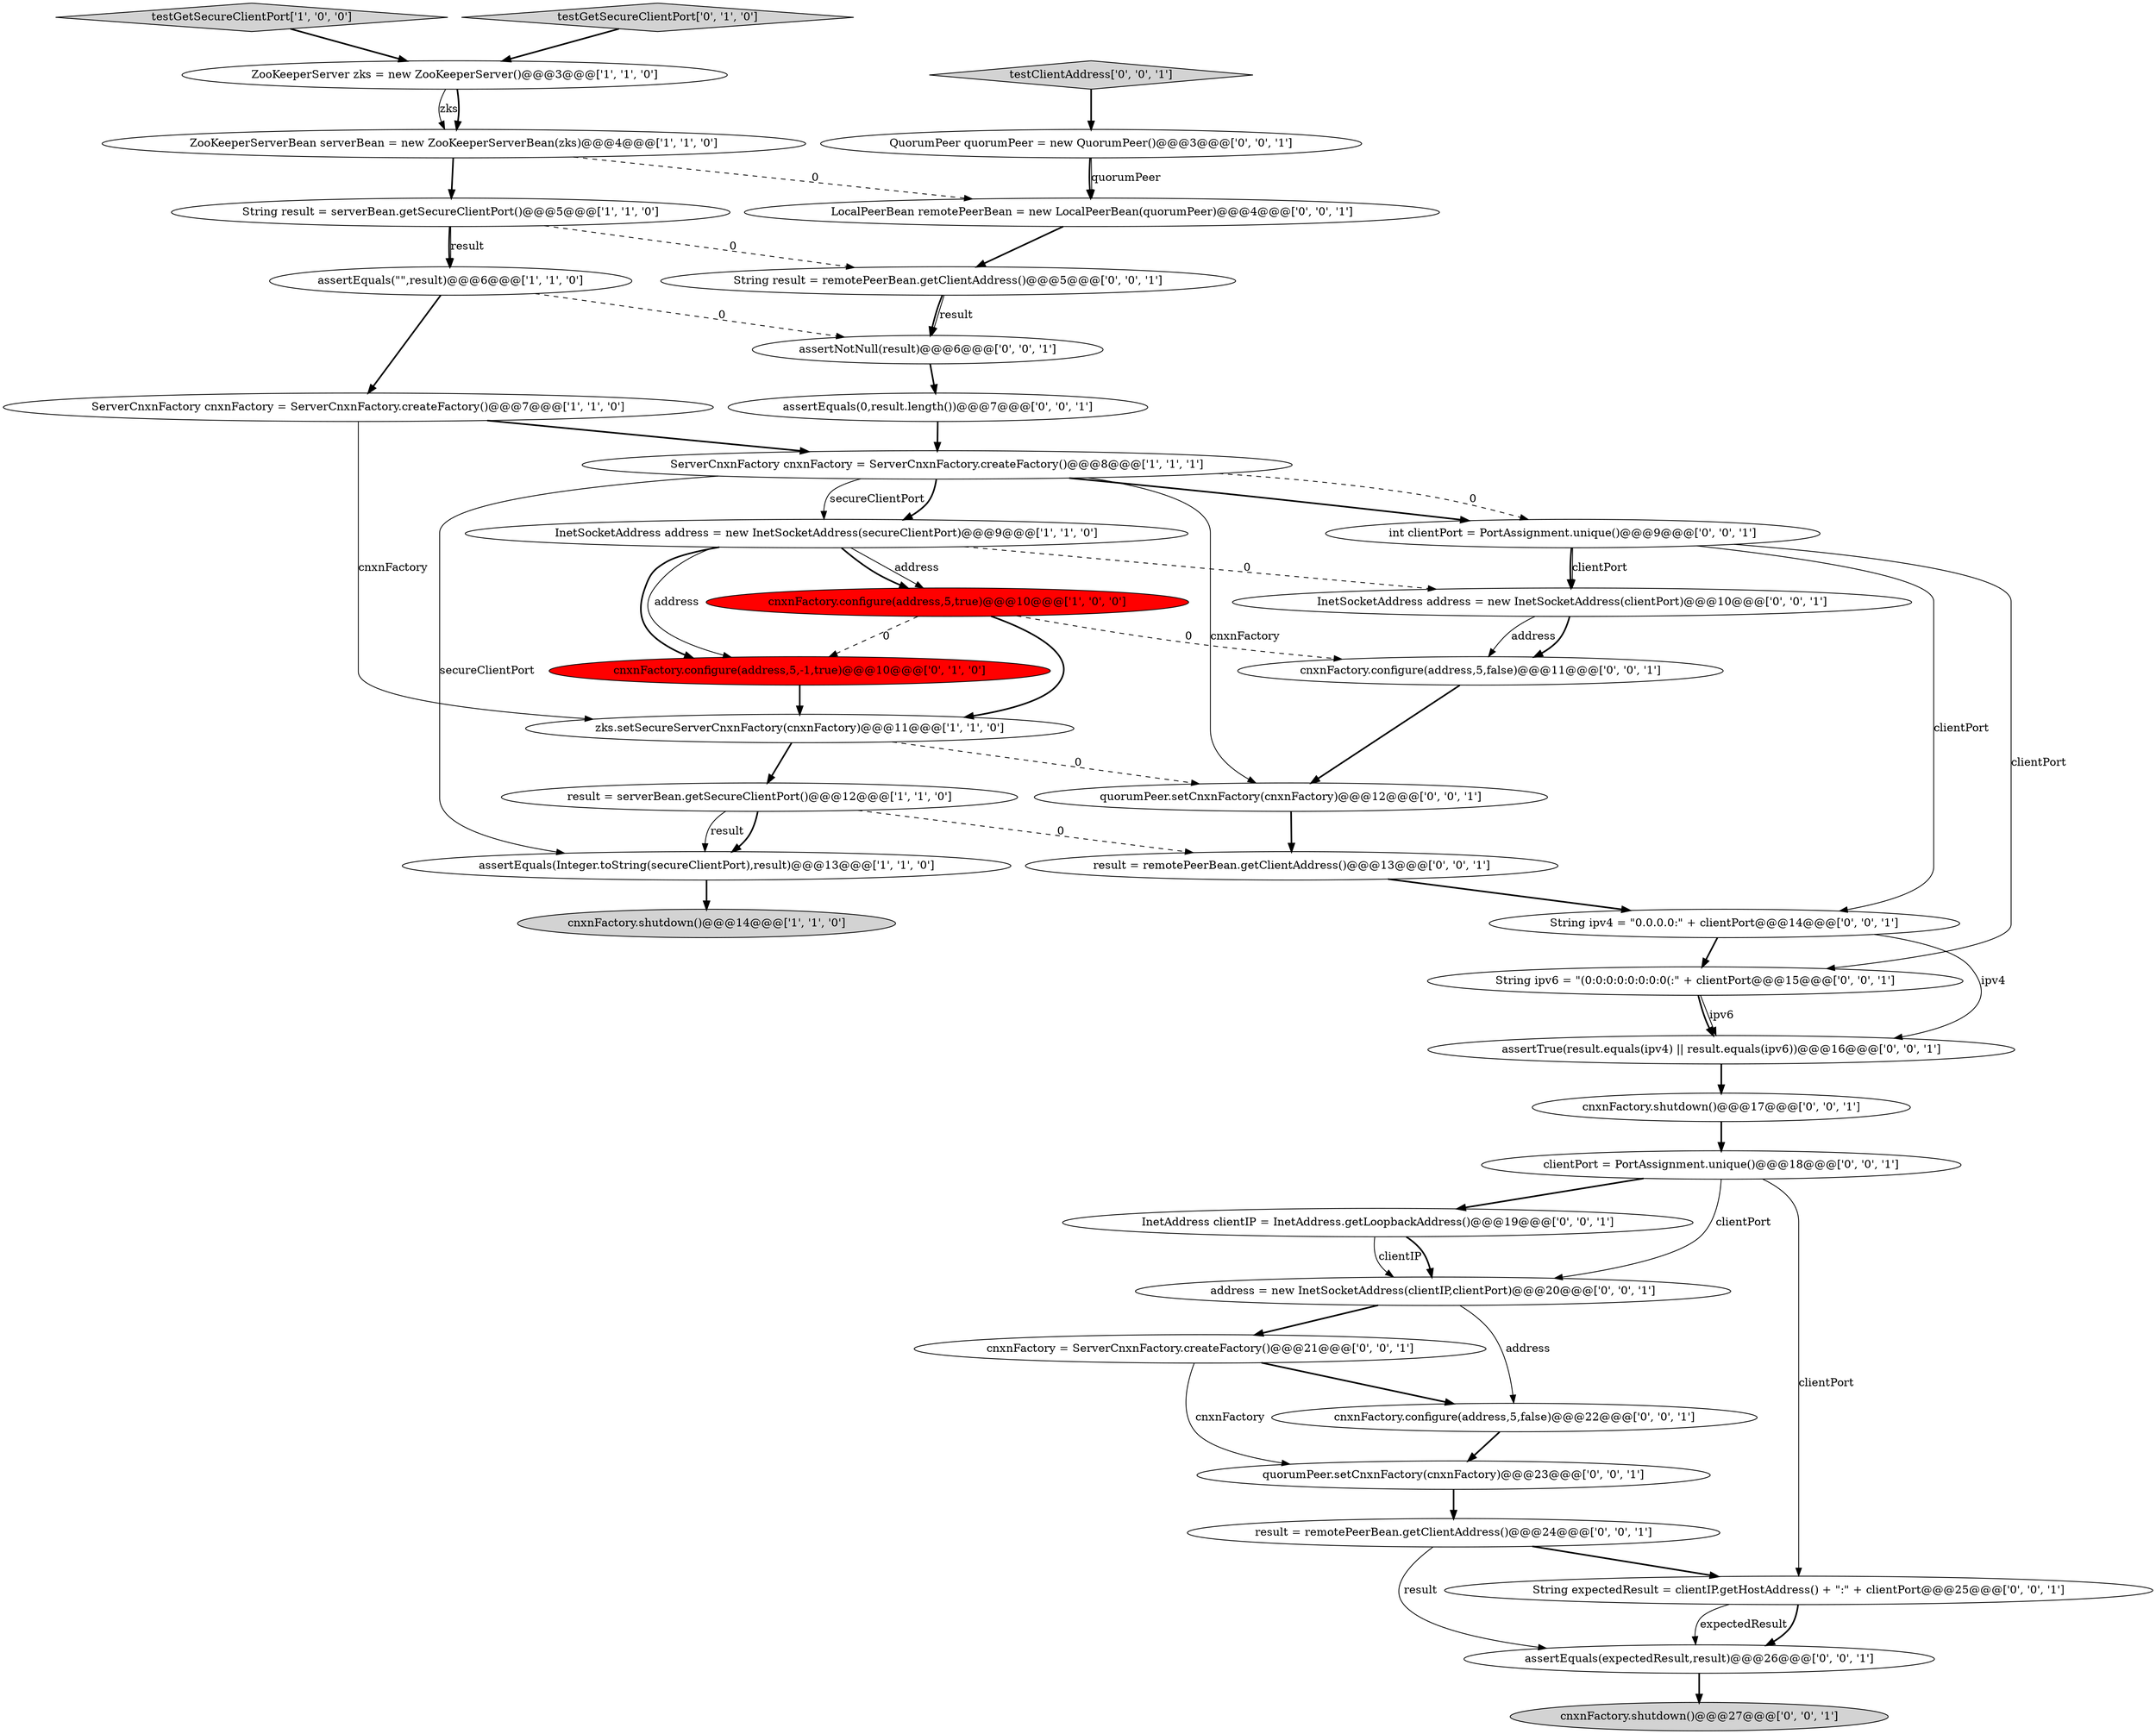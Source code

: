 digraph {
12 [style = filled, label = "cnxnFactory.configure(address,5,true)@@@10@@@['1', '0', '0']", fillcolor = red, shape = ellipse image = "AAA1AAABBB1BBB"];
16 [style = filled, label = "quorumPeer.setCnxnFactory(cnxnFactory)@@@23@@@['0', '0', '1']", fillcolor = white, shape = ellipse image = "AAA0AAABBB3BBB"];
0 [style = filled, label = "ZooKeeperServerBean serverBean = new ZooKeeperServerBean(zks)@@@4@@@['1', '1', '0']", fillcolor = white, shape = ellipse image = "AAA0AAABBB1BBB"];
32 [style = filled, label = "String ipv6 = \"(0:0:0:0:0:0:0:0(:\" + clientPort@@@15@@@['0', '0', '1']", fillcolor = white, shape = ellipse image = "AAA0AAABBB3BBB"];
19 [style = filled, label = "String expectedResult = clientIP.getHostAddress() + \":\" + clientPort@@@25@@@['0', '0', '1']", fillcolor = white, shape = ellipse image = "AAA0AAABBB3BBB"];
39 [style = filled, label = "cnxnFactory.shutdown()@@@17@@@['0', '0', '1']", fillcolor = white, shape = ellipse image = "AAA0AAABBB3BBB"];
21 [style = filled, label = "cnxnFactory = ServerCnxnFactory.createFactory()@@@21@@@['0', '0', '1']", fillcolor = white, shape = ellipse image = "AAA0AAABBB3BBB"];
37 [style = filled, label = "quorumPeer.setCnxnFactory(cnxnFactory)@@@12@@@['0', '0', '1']", fillcolor = white, shape = ellipse image = "AAA0AAABBB3BBB"];
4 [style = filled, label = "String result = serverBean.getSecureClientPort()@@@5@@@['1', '1', '0']", fillcolor = white, shape = ellipse image = "AAA0AAABBB1BBB"];
7 [style = filled, label = "testGetSecureClientPort['1', '0', '0']", fillcolor = lightgray, shape = diamond image = "AAA0AAABBB1BBB"];
6 [style = filled, label = "ServerCnxnFactory cnxnFactory = ServerCnxnFactory.createFactory()@@@8@@@['1', '1', '1']", fillcolor = white, shape = ellipse image = "AAA0AAABBB1BBB"];
1 [style = filled, label = "InetSocketAddress address = new InetSocketAddress(secureClientPort)@@@9@@@['1', '1', '0']", fillcolor = white, shape = ellipse image = "AAA0AAABBB1BBB"];
13 [style = filled, label = "cnxnFactory.configure(address,5,-1,true)@@@10@@@['0', '1', '0']", fillcolor = red, shape = ellipse image = "AAA1AAABBB2BBB"];
11 [style = filled, label = "zks.setSecureServerCnxnFactory(cnxnFactory)@@@11@@@['1', '1', '0']", fillcolor = white, shape = ellipse image = "AAA0AAABBB1BBB"];
35 [style = filled, label = "assertEquals(0,result.length())@@@7@@@['0', '0', '1']", fillcolor = white, shape = ellipse image = "AAA0AAABBB3BBB"];
14 [style = filled, label = "testGetSecureClientPort['0', '1', '0']", fillcolor = lightgray, shape = diamond image = "AAA0AAABBB2BBB"];
26 [style = filled, label = "InetSocketAddress address = new InetSocketAddress(clientPort)@@@10@@@['0', '0', '1']", fillcolor = white, shape = ellipse image = "AAA0AAABBB3BBB"];
10 [style = filled, label = "result = serverBean.getSecureClientPort()@@@12@@@['1', '1', '0']", fillcolor = white, shape = ellipse image = "AAA0AAABBB1BBB"];
30 [style = filled, label = "assertTrue(result.equals(ipv4) || result.equals(ipv6))@@@16@@@['0', '0', '1']", fillcolor = white, shape = ellipse image = "AAA0AAABBB3BBB"];
27 [style = filled, label = "cnxnFactory.configure(address,5,false)@@@22@@@['0', '0', '1']", fillcolor = white, shape = ellipse image = "AAA0AAABBB3BBB"];
24 [style = filled, label = "assertNotNull(result)@@@6@@@['0', '0', '1']", fillcolor = white, shape = ellipse image = "AAA0AAABBB3BBB"];
18 [style = filled, label = "result = remotePeerBean.getClientAddress()@@@24@@@['0', '0', '1']", fillcolor = white, shape = ellipse image = "AAA0AAABBB3BBB"];
29 [style = filled, label = "LocalPeerBean remotePeerBean = new LocalPeerBean(quorumPeer)@@@4@@@['0', '0', '1']", fillcolor = white, shape = ellipse image = "AAA0AAABBB3BBB"];
34 [style = filled, label = "cnxnFactory.shutdown()@@@27@@@['0', '0', '1']", fillcolor = lightgray, shape = ellipse image = "AAA0AAABBB3BBB"];
28 [style = filled, label = "QuorumPeer quorumPeer = new QuorumPeer()@@@3@@@['0', '0', '1']", fillcolor = white, shape = ellipse image = "AAA0AAABBB3BBB"];
3 [style = filled, label = "assertEquals(Integer.toString(secureClientPort),result)@@@13@@@['1', '1', '0']", fillcolor = white, shape = ellipse image = "AAA0AAABBB1BBB"];
23 [style = filled, label = "assertEquals(expectedResult,result)@@@26@@@['0', '0', '1']", fillcolor = white, shape = ellipse image = "AAA0AAABBB3BBB"];
2 [style = filled, label = "assertEquals(\"\",result)@@@6@@@['1', '1', '0']", fillcolor = white, shape = ellipse image = "AAA0AAABBB1BBB"];
25 [style = filled, label = "String ipv4 = \"0.0.0.0:\" + clientPort@@@14@@@['0', '0', '1']", fillcolor = white, shape = ellipse image = "AAA0AAABBB3BBB"];
20 [style = filled, label = "cnxnFactory.configure(address,5,false)@@@11@@@['0', '0', '1']", fillcolor = white, shape = ellipse image = "AAA0AAABBB3BBB"];
5 [style = filled, label = "ServerCnxnFactory cnxnFactory = ServerCnxnFactory.createFactory()@@@7@@@['1', '1', '0']", fillcolor = white, shape = ellipse image = "AAA0AAABBB1BBB"];
15 [style = filled, label = "String result = remotePeerBean.getClientAddress()@@@5@@@['0', '0', '1']", fillcolor = white, shape = ellipse image = "AAA0AAABBB3BBB"];
17 [style = filled, label = "InetAddress clientIP = InetAddress.getLoopbackAddress()@@@19@@@['0', '0', '1']", fillcolor = white, shape = ellipse image = "AAA0AAABBB3BBB"];
22 [style = filled, label = "address = new InetSocketAddress(clientIP,clientPort)@@@20@@@['0', '0', '1']", fillcolor = white, shape = ellipse image = "AAA0AAABBB3BBB"];
8 [style = filled, label = "ZooKeeperServer zks = new ZooKeeperServer()@@@3@@@['1', '1', '0']", fillcolor = white, shape = ellipse image = "AAA0AAABBB1BBB"];
9 [style = filled, label = "cnxnFactory.shutdown()@@@14@@@['1', '1', '0']", fillcolor = lightgray, shape = ellipse image = "AAA0AAABBB1BBB"];
31 [style = filled, label = "int clientPort = PortAssignment.unique()@@@9@@@['0', '0', '1']", fillcolor = white, shape = ellipse image = "AAA0AAABBB3BBB"];
36 [style = filled, label = "result = remotePeerBean.getClientAddress()@@@13@@@['0', '0', '1']", fillcolor = white, shape = ellipse image = "AAA0AAABBB3BBB"];
38 [style = filled, label = "clientPort = PortAssignment.unique()@@@18@@@['0', '0', '1']", fillcolor = white, shape = ellipse image = "AAA0AAABBB3BBB"];
33 [style = filled, label = "testClientAddress['0', '0', '1']", fillcolor = lightgray, shape = diamond image = "AAA0AAABBB3BBB"];
8->0 [style = solid, label="zks"];
1->13 [style = solid, label="address"];
31->25 [style = solid, label="clientPort"];
18->23 [style = solid, label="result"];
28->29 [style = bold, label=""];
29->15 [style = bold, label=""];
16->18 [style = bold, label=""];
12->20 [style = dashed, label="0"];
37->36 [style = bold, label=""];
35->6 [style = bold, label=""];
21->27 [style = bold, label=""];
24->35 [style = bold, label=""];
1->26 [style = dashed, label="0"];
10->36 [style = dashed, label="0"];
17->22 [style = solid, label="clientIP"];
33->28 [style = bold, label=""];
6->1 [style = solid, label="secureClientPort"];
12->11 [style = bold, label=""];
25->32 [style = bold, label=""];
22->21 [style = bold, label=""];
31->32 [style = solid, label="clientPort"];
18->19 [style = bold, label=""];
10->3 [style = bold, label=""];
6->31 [style = dashed, label="0"];
4->2 [style = bold, label=""];
27->16 [style = bold, label=""];
17->22 [style = bold, label=""];
7->8 [style = bold, label=""];
38->19 [style = solid, label="clientPort"];
32->30 [style = bold, label=""];
1->12 [style = solid, label="address"];
1->13 [style = bold, label=""];
38->22 [style = solid, label="clientPort"];
13->11 [style = bold, label=""];
5->11 [style = solid, label="cnxnFactory"];
8->0 [style = bold, label=""];
3->9 [style = bold, label=""];
6->1 [style = bold, label=""];
31->26 [style = bold, label=""];
25->30 [style = solid, label="ipv4"];
36->25 [style = bold, label=""];
19->23 [style = solid, label="expectedResult"];
21->16 [style = solid, label="cnxnFactory"];
6->31 [style = bold, label=""];
5->6 [style = bold, label=""];
28->29 [style = solid, label="quorumPeer"];
0->4 [style = bold, label=""];
22->27 [style = solid, label="address"];
11->10 [style = bold, label=""];
4->15 [style = dashed, label="0"];
19->23 [style = bold, label=""];
15->24 [style = bold, label=""];
6->37 [style = solid, label="cnxnFactory"];
15->24 [style = solid, label="result"];
32->30 [style = solid, label="ipv6"];
1->12 [style = bold, label=""];
20->37 [style = bold, label=""];
39->38 [style = bold, label=""];
30->39 [style = bold, label=""];
6->3 [style = solid, label="secureClientPort"];
23->34 [style = bold, label=""];
0->29 [style = dashed, label="0"];
11->37 [style = dashed, label="0"];
14->8 [style = bold, label=""];
12->13 [style = dashed, label="0"];
2->24 [style = dashed, label="0"];
10->3 [style = solid, label="result"];
31->26 [style = solid, label="clientPort"];
38->17 [style = bold, label=""];
4->2 [style = solid, label="result"];
26->20 [style = solid, label="address"];
26->20 [style = bold, label=""];
2->5 [style = bold, label=""];
}
